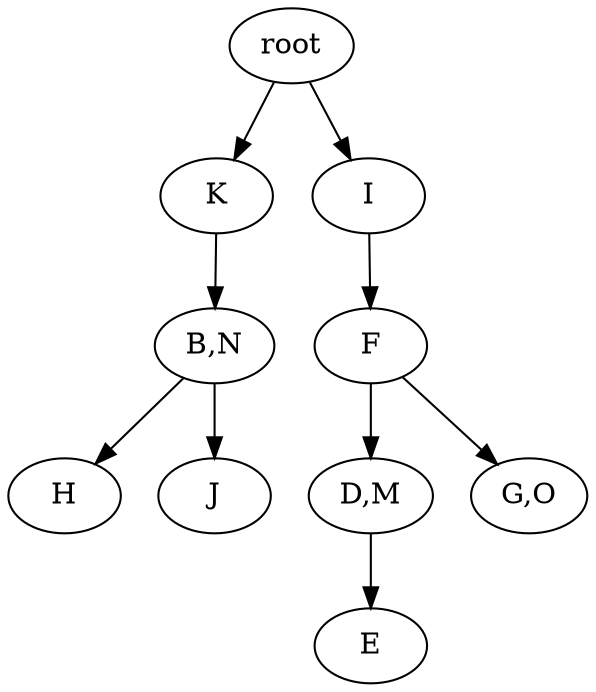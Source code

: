 strict digraph G {
	graph [name=G];
	0	 [label=root];
	3	 [label=K];
	0 -> 3;
	1	 [label=I];
	0 -> 1;
	4	 [label="B,N"];
	3 -> 4;
	6	 [label=H];
	4 -> 6;
	5	 [label=J];
	4 -> 5;
	9	 [label="D,M"];
	10	 [label=E];
	9 -> 10;
	7	 [label=F];
	7 -> 9;
	8	 [label="G,O"];
	7 -> 8;
	1 -> 7;
}
